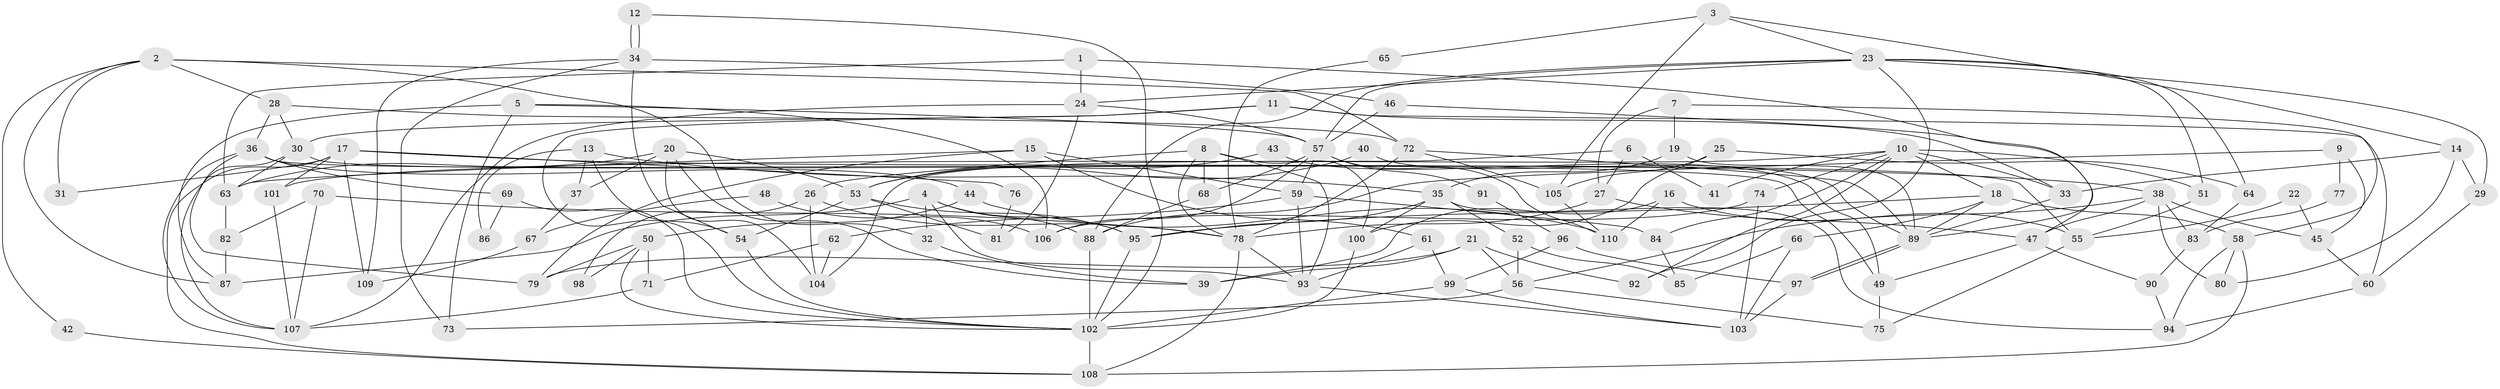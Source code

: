 // coarse degree distribution, {11: 0.03636363636363636, 10: 0.03636363636363636, 9: 0.12727272727272726, 5: 0.16363636363636364, 3: 0.14545454545454545, 15: 0.01818181818181818, 8: 0.05454545454545454, 4: 0.14545454545454545, 6: 0.12727272727272726, 7: 0.01818181818181818, 2: 0.12727272727272726}
// Generated by graph-tools (version 1.1) at 2025/51/03/04/25 22:51:01]
// undirected, 110 vertices, 220 edges
graph export_dot {
  node [color=gray90,style=filled];
  1;
  2;
  3;
  4;
  5;
  6;
  7;
  8;
  9;
  10;
  11;
  12;
  13;
  14;
  15;
  16;
  17;
  18;
  19;
  20;
  21;
  22;
  23;
  24;
  25;
  26;
  27;
  28;
  29;
  30;
  31;
  32;
  33;
  34;
  35;
  36;
  37;
  38;
  39;
  40;
  41;
  42;
  43;
  44;
  45;
  46;
  47;
  48;
  49;
  50;
  51;
  52;
  53;
  54;
  55;
  56;
  57;
  58;
  59;
  60;
  61;
  62;
  63;
  64;
  65;
  66;
  67;
  68;
  69;
  70;
  71;
  72;
  73;
  74;
  75;
  76;
  77;
  78;
  79;
  80;
  81;
  82;
  83;
  84;
  85;
  86;
  87;
  88;
  89;
  90;
  91;
  92;
  93;
  94;
  95;
  96;
  97;
  98;
  99;
  100;
  101;
  102;
  103;
  104;
  105;
  106;
  107;
  108;
  109;
  110;
  1 -- 89;
  1 -- 63;
  1 -- 24;
  2 -- 72;
  2 -- 87;
  2 -- 28;
  2 -- 31;
  2 -- 32;
  2 -- 42;
  3 -- 23;
  3 -- 105;
  3 -- 14;
  3 -- 65;
  4 -- 95;
  4 -- 93;
  4 -- 32;
  4 -- 87;
  4 -- 88;
  5 -- 57;
  5 -- 106;
  5 -- 73;
  5 -- 87;
  6 -- 104;
  6 -- 27;
  6 -- 41;
  7 -- 19;
  7 -- 27;
  7 -- 58;
  8 -- 100;
  8 -- 68;
  8 -- 26;
  8 -- 78;
  8 -- 93;
  9 -- 45;
  9 -- 88;
  9 -- 77;
  10 -- 18;
  10 -- 33;
  10 -- 41;
  10 -- 51;
  10 -- 74;
  10 -- 84;
  10 -- 92;
  10 -- 101;
  11 -- 30;
  11 -- 102;
  11 -- 33;
  11 -- 60;
  12 -- 102;
  12 -- 34;
  12 -- 34;
  13 -- 35;
  13 -- 54;
  13 -- 37;
  13 -- 86;
  14 -- 33;
  14 -- 29;
  14 -- 80;
  15 -- 79;
  15 -- 59;
  15 -- 61;
  15 -- 63;
  16 -- 55;
  16 -- 110;
  16 -- 39;
  17 -- 38;
  17 -- 101;
  17 -- 31;
  17 -- 76;
  17 -- 108;
  17 -- 109;
  18 -- 95;
  18 -- 58;
  18 -- 66;
  18 -- 89;
  19 -- 89;
  19 -- 35;
  20 -- 63;
  20 -- 39;
  20 -- 37;
  20 -- 53;
  20 -- 104;
  21 -- 39;
  21 -- 79;
  21 -- 56;
  21 -- 92;
  22 -- 45;
  22 -- 55;
  23 -- 24;
  23 -- 92;
  23 -- 29;
  23 -- 51;
  23 -- 57;
  23 -- 64;
  23 -- 88;
  24 -- 57;
  24 -- 81;
  24 -- 107;
  25 -- 105;
  25 -- 100;
  25 -- 64;
  26 -- 78;
  26 -- 98;
  26 -- 104;
  27 -- 78;
  27 -- 47;
  28 -- 72;
  28 -- 30;
  28 -- 36;
  29 -- 60;
  30 -- 63;
  30 -- 55;
  30 -- 107;
  32 -- 39;
  33 -- 89;
  34 -- 73;
  34 -- 46;
  34 -- 54;
  34 -- 109;
  35 -- 94;
  35 -- 95;
  35 -- 52;
  35 -- 100;
  36 -- 107;
  36 -- 44;
  36 -- 49;
  36 -- 69;
  36 -- 79;
  37 -- 67;
  38 -- 83;
  38 -- 80;
  38 -- 45;
  38 -- 47;
  38 -- 56;
  40 -- 89;
  40 -- 53;
  42 -- 108;
  43 -- 53;
  43 -- 49;
  44 -- 50;
  44 -- 110;
  45 -- 60;
  46 -- 47;
  46 -- 57;
  47 -- 49;
  47 -- 90;
  48 -- 106;
  48 -- 67;
  49 -- 75;
  50 -- 102;
  50 -- 71;
  50 -- 79;
  50 -- 98;
  51 -- 55;
  52 -- 56;
  52 -- 85;
  53 -- 54;
  53 -- 81;
  53 -- 95;
  54 -- 102;
  55 -- 75;
  56 -- 73;
  56 -- 75;
  57 -- 59;
  57 -- 68;
  57 -- 91;
  57 -- 106;
  57 -- 110;
  58 -- 108;
  58 -- 80;
  58 -- 94;
  59 -- 93;
  59 -- 62;
  59 -- 84;
  60 -- 94;
  61 -- 99;
  61 -- 93;
  62 -- 104;
  62 -- 71;
  63 -- 82;
  64 -- 83;
  65 -- 78;
  66 -- 85;
  66 -- 103;
  67 -- 109;
  68 -- 88;
  69 -- 102;
  69 -- 86;
  70 -- 78;
  70 -- 107;
  70 -- 82;
  71 -- 107;
  72 -- 78;
  72 -- 89;
  72 -- 105;
  74 -- 103;
  74 -- 106;
  76 -- 81;
  77 -- 83;
  78 -- 93;
  78 -- 108;
  82 -- 87;
  83 -- 90;
  84 -- 85;
  88 -- 102;
  89 -- 97;
  89 -- 97;
  90 -- 94;
  91 -- 96;
  93 -- 103;
  95 -- 102;
  96 -- 99;
  96 -- 97;
  97 -- 103;
  99 -- 102;
  99 -- 103;
  100 -- 102;
  101 -- 107;
  102 -- 108;
  105 -- 110;
}
